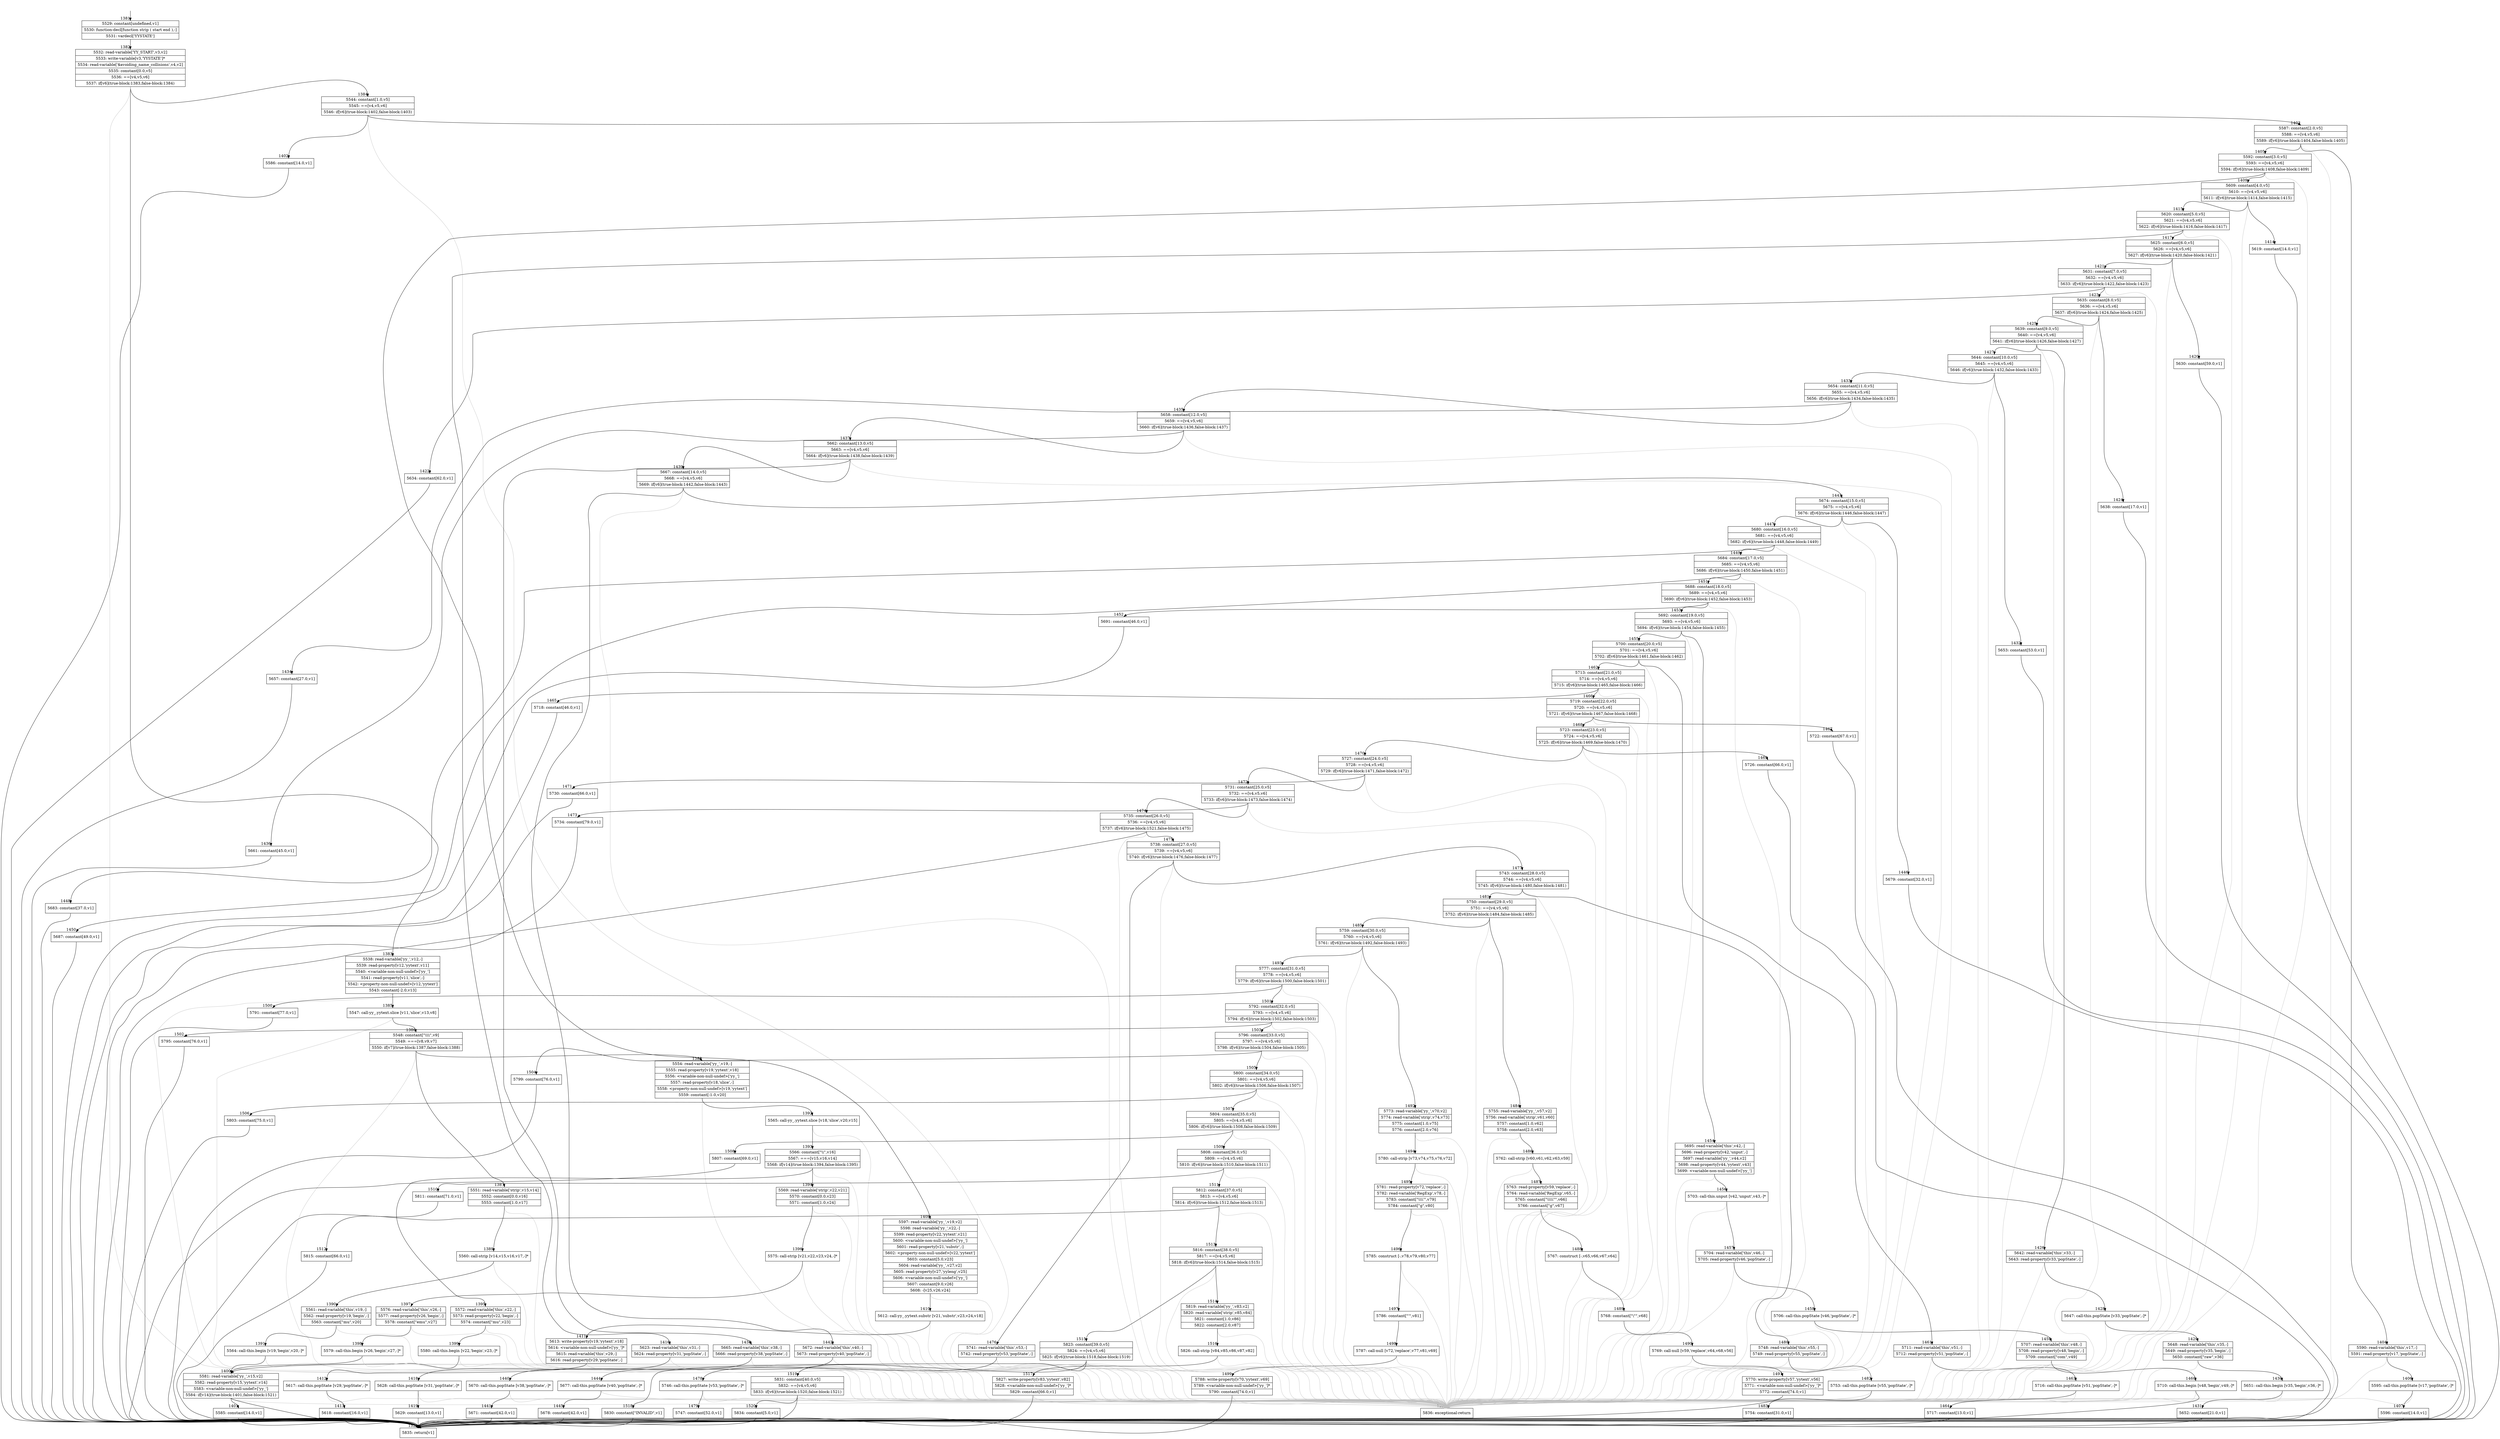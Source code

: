 digraph {
rankdir="TD"
BB_entry103[shape=none,label=""];
BB_entry103 -> BB1381 [tailport=s, headport=n, headlabel="    1381"]
BB1381 [shape=record label="{5529: constant[undefined,v1]|5530: function-decl[function strip ( start end ),-]|5531: vardecl['YYSTATE']}" ] 
BB1381 -> BB1382 [tailport=s, headport=n, headlabel="      1382"]
BB1382 [shape=record label="{5532: read-variable['YY_START',v3,v2]|5533: write-variable[v3,'YYSTATE']*|5534: read-variable['$avoiding_name_collisions',v4,v2]|5535: constant[0.0,v5]|5536: ==[v4,v5,v6]|5537: if[v6](true-block:1383,false-block:1384)}" ] 
BB1382 -> BB1383 [tailport=s, headport=n, headlabel="      1383"]
BB1382 -> BB1384 [tailport=s, headport=n, headlabel="      1384"]
BB1382 -> BB1522 [tailport=s, headport=n, color=gray, headlabel="      1522"]
BB1383 [shape=record label="{5538: read-variable['yy_',v12,-]|5539: read-property[v12,'yytext',v11]|5540: \<variable-non-null-undef\>['yy_']|5541: read-property[v11,'slice',-]|5542: \<property-non-null-undef\>[v12,'yytext']|5543: constant[-2.0,v13]}" ] 
BB1383 -> BB1385 [tailport=s, headport=n, headlabel="      1385"]
BB1383 -> BB1522 [tailport=s, headport=n, color=gray]
BB1384 [shape=record label="{5544: constant[1.0,v5]|5545: ==[v4,v5,v6]|5546: if[v6](true-block:1402,false-block:1403)}" ] 
BB1384 -> BB1402 [tailport=s, headport=n, headlabel="      1402"]
BB1384 -> BB1403 [tailport=s, headport=n, headlabel="      1403"]
BB1384 -> BB1522 [tailport=s, headport=n, color=gray]
BB1385 [shape=record label="{5547: call-yy_.yytext.slice [v11,'slice',v13,v8]}" ] 
BB1385 -> BB1386 [tailport=s, headport=n, headlabel="      1386"]
BB1385 -> BB1522 [tailport=s, headport=n, color=gray]
BB1386 [shape=record label="{5548: constant[\"\\\\\\\\\",v9]|5549: ===[v8,v9,v7]|5550: if[v7](true-block:1387,false-block:1388)}" ] 
BB1386 -> BB1387 [tailport=s, headport=n, headlabel="      1387"]
BB1386 -> BB1388 [tailport=s, headport=n, headlabel="      1388"]
BB1386 -> BB1522 [tailport=s, headport=n, color=gray]
BB1387 [shape=record label="{5551: read-variable['strip',v15,v14]|5552: constant[0.0,v16]|5553: constant[1.0,v17]}" ] 
BB1387 -> BB1389 [tailport=s, headport=n, headlabel="      1389"]
BB1387 -> BB1522 [tailport=s, headport=n, color=gray]
BB1388 [shape=record label="{5554: read-variable['yy_',v19,-]|5555: read-property[v19,'yytext',v18]|5556: \<variable-non-null-undef\>['yy_']|5557: read-property[v18,'slice',-]|5558: \<property-non-null-undef\>[v19,'yytext']|5559: constant[-1.0,v20]}" ] 
BB1388 -> BB1392 [tailport=s, headport=n, headlabel="      1392"]
BB1388 -> BB1522 [tailport=s, headport=n, color=gray]
BB1389 [shape=record label="{5560: call-strip [v14,v15,v16,v17,-]*}" ] 
BB1389 -> BB1390 [tailport=s, headport=n, headlabel="      1390"]
BB1389 -> BB1522 [tailport=s, headport=n, color=gray]
BB1390 [shape=record label="{5561: read-variable['this',v19,-]|5562: read-property[v19,'begin',-]|5563: constant[\"mu\",v20]}" ] 
BB1390 -> BB1391 [tailport=s, headport=n, headlabel="      1391"]
BB1390 -> BB1522 [tailport=s, headport=n, color=gray]
BB1391 [shape=record label="{5564: call-this.begin [v19,'begin',v20,-]*}" ] 
BB1391 -> BB1400 [tailport=s, headport=n, headlabel="      1400"]
BB1391 -> BB1522 [tailport=s, headport=n, color=gray]
BB1392 [shape=record label="{5565: call-yy_.yytext.slice [v18,'slice',v20,v15]}" ] 
BB1392 -> BB1393 [tailport=s, headport=n, headlabel="      1393"]
BB1392 -> BB1522 [tailport=s, headport=n, color=gray]
BB1393 [shape=record label="{5566: constant[\"\\\\\",v16]|5567: ===[v15,v16,v14]|5568: if[v14](true-block:1394,false-block:1395)}" ] 
BB1393 -> BB1394 [tailport=s, headport=n, headlabel="      1394"]
BB1393 -> BB1395 [tailport=s, headport=n, headlabel="      1395"]
BB1393 -> BB1522 [tailport=s, headport=n, color=gray]
BB1394 [shape=record label="{5569: read-variable['strip',v22,v21]|5570: constant[0.0,v23]|5571: constant[1.0,v24]}" ] 
BB1394 -> BB1396 [tailport=s, headport=n, headlabel="      1396"]
BB1394 -> BB1522 [tailport=s, headport=n, color=gray]
BB1395 [shape=record label="{5572: read-variable['this',v22,-]|5573: read-property[v22,'begin',-]|5574: constant[\"mu\",v23]}" ] 
BB1395 -> BB1399 [tailport=s, headport=n, headlabel="      1399"]
BB1395 -> BB1522 [tailport=s, headport=n, color=gray]
BB1396 [shape=record label="{5575: call-strip [v21,v22,v23,v24,-]*}" ] 
BB1396 -> BB1397 [tailport=s, headport=n, headlabel="      1397"]
BB1396 -> BB1522 [tailport=s, headport=n, color=gray]
BB1397 [shape=record label="{5576: read-variable['this',v26,-]|5577: read-property[v26,'begin',-]|5578: constant[\"emu\",v27]}" ] 
BB1397 -> BB1398 [tailport=s, headport=n, headlabel="      1398"]
BB1397 -> BB1522 [tailport=s, headport=n, color=gray]
BB1398 [shape=record label="{5579: call-this.begin [v26,'begin',v27,-]*}" ] 
BB1398 -> BB1400 [tailport=s, headport=n]
BB1398 -> BB1522 [tailport=s, headport=n, color=gray]
BB1399 [shape=record label="{5580: call-this.begin [v22,'begin',v23,-]*}" ] 
BB1399 -> BB1400 [tailport=s, headport=n]
BB1399 -> BB1522 [tailport=s, headport=n, color=gray]
BB1400 [shape=record label="{5581: read-variable['yy_',v15,v2]|5582: read-property[v15,'yytext',v14]|5583: \<variable-non-null-undef\>['yy_']|5584: if[v14](true-block:1401,false-block:1521)}" ] 
BB1400 -> BB1401 [tailport=s, headport=n, headlabel="      1401"]
BB1400 -> BB1521 [tailport=s, headport=n, headlabel="      1521"]
BB1400 -> BB1522 [tailport=s, headport=n, color=gray]
BB1401 [shape=record label="{5585: constant[14.0,v1]}" ] 
BB1401 -> BB1521 [tailport=s, headport=n]
BB1402 [shape=record label="{5586: constant[14.0,v1]}" ] 
BB1402 -> BB1521 [tailport=s, headport=n]
BB1403 [shape=record label="{5587: constant[2.0,v5]|5588: ==[v4,v5,v6]|5589: if[v6](true-block:1404,false-block:1405)}" ] 
BB1403 -> BB1404 [tailport=s, headport=n, headlabel="      1404"]
BB1403 -> BB1405 [tailport=s, headport=n, headlabel="      1405"]
BB1403 -> BB1522 [tailport=s, headport=n, color=gray]
BB1404 [shape=record label="{5590: read-variable['this',v17,-]|5591: read-property[v17,'popState',-]}" ] 
BB1404 -> BB1406 [tailport=s, headport=n, headlabel="      1406"]
BB1404 -> BB1522 [tailport=s, headport=n, color=gray]
BB1405 [shape=record label="{5592: constant[3.0,v5]|5593: ==[v4,v5,v6]|5594: if[v6](true-block:1408,false-block:1409)}" ] 
BB1405 -> BB1408 [tailport=s, headport=n, headlabel="      1408"]
BB1405 -> BB1409 [tailport=s, headport=n, headlabel="      1409"]
BB1405 -> BB1522 [tailport=s, headport=n, color=gray]
BB1406 [shape=record label="{5595: call-this.popState [v17,'popState',-]*}" ] 
BB1406 -> BB1407 [tailport=s, headport=n, headlabel="      1407"]
BB1406 -> BB1522 [tailport=s, headport=n, color=gray]
BB1407 [shape=record label="{5596: constant[14.0,v1]}" ] 
BB1407 -> BB1521 [tailport=s, headport=n]
BB1408 [shape=record label="{5597: read-variable['yy_',v19,v2]|5598: read-variable['yy_',v22,-]|5599: read-property[v22,'yytext',v21]|5600: \<variable-non-null-undef\>['yy_']|5601: read-property[v21,'substr',-]|5602: \<property-non-null-undef\>[v22,'yytext']|5603: constant[5.0,v23]|5604: read-variable['yy_',v27,v2]|5605: read-property[v27,'yyleng',v25]|5606: \<variable-non-null-undef\>['yy_']|5607: constant[9.0,v26]|5608: -[v25,v26,v24]}" ] 
BB1408 -> BB1410 [tailport=s, headport=n, headlabel="      1410"]
BB1408 -> BB1522 [tailport=s, headport=n, color=gray]
BB1409 [shape=record label="{5609: constant[4.0,v5]|5610: ==[v4,v5,v6]|5611: if[v6](true-block:1414,false-block:1415)}" ] 
BB1409 -> BB1414 [tailport=s, headport=n, headlabel="      1414"]
BB1409 -> BB1415 [tailport=s, headport=n, headlabel="      1415"]
BB1409 -> BB1522 [tailport=s, headport=n, color=gray]
BB1410 [shape=record label="{5612: call-yy_.yytext.substr [v21,'substr',v23,v24,v18]}" ] 
BB1410 -> BB1411 [tailport=s, headport=n, headlabel="      1411"]
BB1410 -> BB1522 [tailport=s, headport=n, color=gray]
BB1411 [shape=record label="{5613: write-property[v19,'yytext',v18]|5614: \<variable-non-null-undef\>['yy_']*|5615: read-variable['this',v29,-]|5616: read-property[v29,'popState',-]}" ] 
BB1411 -> BB1412 [tailport=s, headport=n, headlabel="      1412"]
BB1411 -> BB1522 [tailport=s, headport=n, color=gray]
BB1412 [shape=record label="{5617: call-this.popState [v29,'popState',-]*}" ] 
BB1412 -> BB1413 [tailport=s, headport=n, headlabel="      1413"]
BB1412 -> BB1522 [tailport=s, headport=n, color=gray]
BB1413 [shape=record label="{5618: constant[16.0,v1]}" ] 
BB1413 -> BB1521 [tailport=s, headport=n]
BB1414 [shape=record label="{5619: constant[14.0,v1]}" ] 
BB1414 -> BB1521 [tailport=s, headport=n]
BB1415 [shape=record label="{5620: constant[5.0,v5]|5621: ==[v4,v5,v6]|5622: if[v6](true-block:1416,false-block:1417)}" ] 
BB1415 -> BB1416 [tailport=s, headport=n, headlabel="      1416"]
BB1415 -> BB1417 [tailport=s, headport=n, headlabel="      1417"]
BB1415 -> BB1522 [tailport=s, headport=n, color=gray]
BB1416 [shape=record label="{5623: read-variable['this',v31,-]|5624: read-property[v31,'popState',-]}" ] 
BB1416 -> BB1418 [tailport=s, headport=n, headlabel="      1418"]
BB1416 -> BB1522 [tailport=s, headport=n, color=gray]
BB1417 [shape=record label="{5625: constant[6.0,v5]|5626: ==[v4,v5,v6]|5627: if[v6](true-block:1420,false-block:1421)}" ] 
BB1417 -> BB1420 [tailport=s, headport=n, headlabel="      1420"]
BB1417 -> BB1421 [tailport=s, headport=n, headlabel="      1421"]
BB1417 -> BB1522 [tailport=s, headport=n, color=gray]
BB1418 [shape=record label="{5628: call-this.popState [v31,'popState',-]*}" ] 
BB1418 -> BB1419 [tailport=s, headport=n, headlabel="      1419"]
BB1418 -> BB1522 [tailport=s, headport=n, color=gray]
BB1419 [shape=record label="{5629: constant[13.0,v1]}" ] 
BB1419 -> BB1521 [tailport=s, headport=n]
BB1420 [shape=record label="{5630: constant[59.0,v1]}" ] 
BB1420 -> BB1521 [tailport=s, headport=n]
BB1421 [shape=record label="{5631: constant[7.0,v5]|5632: ==[v4,v5,v6]|5633: if[v6](true-block:1422,false-block:1423)}" ] 
BB1421 -> BB1422 [tailport=s, headport=n, headlabel="      1422"]
BB1421 -> BB1423 [tailport=s, headport=n, headlabel="      1423"]
BB1421 -> BB1522 [tailport=s, headport=n, color=gray]
BB1422 [shape=record label="{5634: constant[62.0,v1]}" ] 
BB1422 -> BB1521 [tailport=s, headport=n]
BB1423 [shape=record label="{5635: constant[8.0,v5]|5636: ==[v4,v5,v6]|5637: if[v6](true-block:1424,false-block:1425)}" ] 
BB1423 -> BB1424 [tailport=s, headport=n, headlabel="      1424"]
BB1423 -> BB1425 [tailport=s, headport=n, headlabel="      1425"]
BB1423 -> BB1522 [tailport=s, headport=n, color=gray]
BB1424 [shape=record label="{5638: constant[17.0,v1]}" ] 
BB1424 -> BB1521 [tailport=s, headport=n]
BB1425 [shape=record label="{5639: constant[9.0,v5]|5640: ==[v4,v5,v6]|5641: if[v6](true-block:1426,false-block:1427)}" ] 
BB1425 -> BB1426 [tailport=s, headport=n, headlabel="      1426"]
BB1425 -> BB1427 [tailport=s, headport=n, headlabel="      1427"]
BB1425 -> BB1522 [tailport=s, headport=n, color=gray]
BB1426 [shape=record label="{5642: read-variable['this',v33,-]|5643: read-property[v33,'popState',-]}" ] 
BB1426 -> BB1428 [tailport=s, headport=n, headlabel="      1428"]
BB1426 -> BB1522 [tailport=s, headport=n, color=gray]
BB1427 [shape=record label="{5644: constant[10.0,v5]|5645: ==[v4,v5,v6]|5646: if[v6](true-block:1432,false-block:1433)}" ] 
BB1427 -> BB1432 [tailport=s, headport=n, headlabel="      1432"]
BB1427 -> BB1433 [tailport=s, headport=n, headlabel="      1433"]
BB1427 -> BB1522 [tailport=s, headport=n, color=gray]
BB1428 [shape=record label="{5647: call-this.popState [v33,'popState',-]*}" ] 
BB1428 -> BB1429 [tailport=s, headport=n, headlabel="      1429"]
BB1428 -> BB1522 [tailport=s, headport=n, color=gray]
BB1429 [shape=record label="{5648: read-variable['this',v35,-]|5649: read-property[v35,'begin',-]|5650: constant[\"raw\",v36]}" ] 
BB1429 -> BB1430 [tailport=s, headport=n, headlabel="      1430"]
BB1429 -> BB1522 [tailport=s, headport=n, color=gray]
BB1430 [shape=record label="{5651: call-this.begin [v35,'begin',v36,-]*}" ] 
BB1430 -> BB1431 [tailport=s, headport=n, headlabel="      1431"]
BB1430 -> BB1522 [tailport=s, headport=n, color=gray]
BB1431 [shape=record label="{5652: constant[21.0,v1]}" ] 
BB1431 -> BB1521 [tailport=s, headport=n]
BB1432 [shape=record label="{5653: constant[53.0,v1]}" ] 
BB1432 -> BB1521 [tailport=s, headport=n]
BB1433 [shape=record label="{5654: constant[11.0,v5]|5655: ==[v4,v5,v6]|5656: if[v6](true-block:1434,false-block:1435)}" ] 
BB1433 -> BB1434 [tailport=s, headport=n, headlabel="      1434"]
BB1433 -> BB1435 [tailport=s, headport=n, headlabel="      1435"]
BB1433 -> BB1522 [tailport=s, headport=n, color=gray]
BB1434 [shape=record label="{5657: constant[27.0,v1]}" ] 
BB1434 -> BB1521 [tailport=s, headport=n]
BB1435 [shape=record label="{5658: constant[12.0,v5]|5659: ==[v4,v5,v6]|5660: if[v6](true-block:1436,false-block:1437)}" ] 
BB1435 -> BB1436 [tailport=s, headport=n, headlabel="      1436"]
BB1435 -> BB1437 [tailport=s, headport=n, headlabel="      1437"]
BB1435 -> BB1522 [tailport=s, headport=n, color=gray]
BB1436 [shape=record label="{5661: constant[45.0,v1]}" ] 
BB1436 -> BB1521 [tailport=s, headport=n]
BB1437 [shape=record label="{5662: constant[13.0,v5]|5663: ==[v4,v5,v6]|5664: if[v6](true-block:1438,false-block:1439)}" ] 
BB1437 -> BB1438 [tailport=s, headport=n, headlabel="      1438"]
BB1437 -> BB1439 [tailport=s, headport=n, headlabel="      1439"]
BB1437 -> BB1522 [tailport=s, headport=n, color=gray]
BB1438 [shape=record label="{5665: read-variable['this',v38,-]|5666: read-property[v38,'popState',-]}" ] 
BB1438 -> BB1440 [tailport=s, headport=n, headlabel="      1440"]
BB1438 -> BB1522 [tailport=s, headport=n, color=gray]
BB1439 [shape=record label="{5667: constant[14.0,v5]|5668: ==[v4,v5,v6]|5669: if[v6](true-block:1442,false-block:1443)}" ] 
BB1439 -> BB1442 [tailport=s, headport=n, headlabel="      1442"]
BB1439 -> BB1443 [tailport=s, headport=n, headlabel="      1443"]
BB1439 -> BB1522 [tailport=s, headport=n, color=gray]
BB1440 [shape=record label="{5670: call-this.popState [v38,'popState',-]*}" ] 
BB1440 -> BB1441 [tailport=s, headport=n, headlabel="      1441"]
BB1440 -> BB1522 [tailport=s, headport=n, color=gray]
BB1441 [shape=record label="{5671: constant[42.0,v1]}" ] 
BB1441 -> BB1521 [tailport=s, headport=n]
BB1442 [shape=record label="{5672: read-variable['this',v40,-]|5673: read-property[v40,'popState',-]}" ] 
BB1442 -> BB1444 [tailport=s, headport=n, headlabel="      1444"]
BB1442 -> BB1522 [tailport=s, headport=n, color=gray]
BB1443 [shape=record label="{5674: constant[15.0,v5]|5675: ==[v4,v5,v6]|5676: if[v6](true-block:1446,false-block:1447)}" ] 
BB1443 -> BB1446 [tailport=s, headport=n, headlabel="      1446"]
BB1443 -> BB1447 [tailport=s, headport=n, headlabel="      1447"]
BB1443 -> BB1522 [tailport=s, headport=n, color=gray]
BB1444 [shape=record label="{5677: call-this.popState [v40,'popState',-]*}" ] 
BB1444 -> BB1445 [tailport=s, headport=n, headlabel="      1445"]
BB1444 -> BB1522 [tailport=s, headport=n, color=gray]
BB1445 [shape=record label="{5678: constant[42.0,v1]}" ] 
BB1445 -> BB1521 [tailport=s, headport=n]
BB1446 [shape=record label="{5679: constant[32.0,v1]}" ] 
BB1446 -> BB1521 [tailport=s, headport=n]
BB1447 [shape=record label="{5680: constant[16.0,v5]|5681: ==[v4,v5,v6]|5682: if[v6](true-block:1448,false-block:1449)}" ] 
BB1447 -> BB1448 [tailport=s, headport=n, headlabel="      1448"]
BB1447 -> BB1449 [tailport=s, headport=n, headlabel="      1449"]
BB1447 -> BB1522 [tailport=s, headport=n, color=gray]
BB1448 [shape=record label="{5683: constant[37.0,v1]}" ] 
BB1448 -> BB1521 [tailport=s, headport=n]
BB1449 [shape=record label="{5684: constant[17.0,v5]|5685: ==[v4,v5,v6]|5686: if[v6](true-block:1450,false-block:1451)}" ] 
BB1449 -> BB1450 [tailport=s, headport=n, headlabel="      1450"]
BB1449 -> BB1451 [tailport=s, headport=n, headlabel="      1451"]
BB1449 -> BB1522 [tailport=s, headport=n, color=gray]
BB1450 [shape=record label="{5687: constant[49.0,v1]}" ] 
BB1450 -> BB1521 [tailport=s, headport=n]
BB1451 [shape=record label="{5688: constant[18.0,v5]|5689: ==[v4,v5,v6]|5690: if[v6](true-block:1452,false-block:1453)}" ] 
BB1451 -> BB1452 [tailport=s, headport=n, headlabel="      1452"]
BB1451 -> BB1453 [tailport=s, headport=n, headlabel="      1453"]
BB1451 -> BB1522 [tailport=s, headport=n, color=gray]
BB1452 [shape=record label="{5691: constant[46.0,v1]}" ] 
BB1452 -> BB1521 [tailport=s, headport=n]
BB1453 [shape=record label="{5692: constant[19.0,v5]|5693: ==[v4,v5,v6]|5694: if[v6](true-block:1454,false-block:1455)}" ] 
BB1453 -> BB1454 [tailport=s, headport=n, headlabel="      1454"]
BB1453 -> BB1455 [tailport=s, headport=n, headlabel="      1455"]
BB1453 -> BB1522 [tailport=s, headport=n, color=gray]
BB1454 [shape=record label="{5695: read-variable['this',v42,-]|5696: read-property[v42,'unput',-]|5697: read-variable['yy_',v44,v2]|5698: read-property[v44,'yytext',v43]|5699: \<variable-non-null-undef\>['yy_']}" ] 
BB1454 -> BB1456 [tailport=s, headport=n, headlabel="      1456"]
BB1454 -> BB1522 [tailport=s, headport=n, color=gray]
BB1455 [shape=record label="{5700: constant[20.0,v5]|5701: ==[v4,v5,v6]|5702: if[v6](true-block:1461,false-block:1462)}" ] 
BB1455 -> BB1461 [tailport=s, headport=n, headlabel="      1461"]
BB1455 -> BB1462 [tailport=s, headport=n, headlabel="      1462"]
BB1455 -> BB1522 [tailport=s, headport=n, color=gray]
BB1456 [shape=record label="{5703: call-this.unput [v42,'unput',v43,-]*}" ] 
BB1456 -> BB1457 [tailport=s, headport=n, headlabel="      1457"]
BB1456 -> BB1522 [tailport=s, headport=n, color=gray]
BB1457 [shape=record label="{5704: read-variable['this',v46,-]|5705: read-property[v46,'popState',-]}" ] 
BB1457 -> BB1458 [tailport=s, headport=n, headlabel="      1458"]
BB1457 -> BB1522 [tailport=s, headport=n, color=gray]
BB1458 [shape=record label="{5706: call-this.popState [v46,'popState',-]*}" ] 
BB1458 -> BB1459 [tailport=s, headport=n, headlabel="      1459"]
BB1458 -> BB1522 [tailport=s, headport=n, color=gray]
BB1459 [shape=record label="{5707: read-variable['this',v48,-]|5708: read-property[v48,'begin',-]|5709: constant[\"com\",v49]}" ] 
BB1459 -> BB1460 [tailport=s, headport=n, headlabel="      1460"]
BB1459 -> BB1522 [tailport=s, headport=n, color=gray]
BB1460 [shape=record label="{5710: call-this.begin [v48,'begin',v49,-]*}" ] 
BB1460 -> BB1521 [tailport=s, headport=n]
BB1460 -> BB1522 [tailport=s, headport=n, color=gray]
BB1461 [shape=record label="{5711: read-variable['this',v51,-]|5712: read-property[v51,'popState',-]}" ] 
BB1461 -> BB1463 [tailport=s, headport=n, headlabel="      1463"]
BB1461 -> BB1522 [tailport=s, headport=n, color=gray]
BB1462 [shape=record label="{5713: constant[21.0,v5]|5714: ==[v4,v5,v6]|5715: if[v6](true-block:1465,false-block:1466)}" ] 
BB1462 -> BB1465 [tailport=s, headport=n, headlabel="      1465"]
BB1462 -> BB1466 [tailport=s, headport=n, headlabel="      1466"]
BB1462 -> BB1522 [tailport=s, headport=n, color=gray]
BB1463 [shape=record label="{5716: call-this.popState [v51,'popState',-]*}" ] 
BB1463 -> BB1464 [tailport=s, headport=n, headlabel="      1464"]
BB1463 -> BB1522 [tailport=s, headport=n, color=gray]
BB1464 [shape=record label="{5717: constant[13.0,v1]}" ] 
BB1464 -> BB1521 [tailport=s, headport=n]
BB1465 [shape=record label="{5718: constant[46.0,v1]}" ] 
BB1465 -> BB1521 [tailport=s, headport=n]
BB1466 [shape=record label="{5719: constant[22.0,v5]|5720: ==[v4,v5,v6]|5721: if[v6](true-block:1467,false-block:1468)}" ] 
BB1466 -> BB1467 [tailport=s, headport=n, headlabel="      1467"]
BB1466 -> BB1468 [tailport=s, headport=n, headlabel="      1468"]
BB1466 -> BB1522 [tailport=s, headport=n, color=gray]
BB1467 [shape=record label="{5722: constant[67.0,v1]}" ] 
BB1467 -> BB1521 [tailport=s, headport=n]
BB1468 [shape=record label="{5723: constant[23.0,v5]|5724: ==[v4,v5,v6]|5725: if[v6](true-block:1469,false-block:1470)}" ] 
BB1468 -> BB1469 [tailport=s, headport=n, headlabel="      1469"]
BB1468 -> BB1470 [tailport=s, headport=n, headlabel="      1470"]
BB1468 -> BB1522 [tailport=s, headport=n, color=gray]
BB1469 [shape=record label="{5726: constant[66.0,v1]}" ] 
BB1469 -> BB1521 [tailport=s, headport=n]
BB1470 [shape=record label="{5727: constant[24.0,v5]|5728: ==[v4,v5,v6]|5729: if[v6](true-block:1471,false-block:1472)}" ] 
BB1470 -> BB1471 [tailport=s, headport=n, headlabel="      1471"]
BB1470 -> BB1472 [tailport=s, headport=n, headlabel="      1472"]
BB1470 -> BB1522 [tailport=s, headport=n, color=gray]
BB1471 [shape=record label="{5730: constant[66.0,v1]}" ] 
BB1471 -> BB1521 [tailport=s, headport=n]
BB1472 [shape=record label="{5731: constant[25.0,v5]|5732: ==[v4,v5,v6]|5733: if[v6](true-block:1473,false-block:1474)}" ] 
BB1472 -> BB1473 [tailport=s, headport=n, headlabel="      1473"]
BB1472 -> BB1474 [tailport=s, headport=n, headlabel="      1474"]
BB1472 -> BB1522 [tailport=s, headport=n, color=gray]
BB1473 [shape=record label="{5734: constant[79.0,v1]}" ] 
BB1473 -> BB1521 [tailport=s, headport=n]
BB1474 [shape=record label="{5735: constant[26.0,v5]|5736: ==[v4,v5,v6]|5737: if[v6](true-block:1521,false-block:1475)}" ] 
BB1474 -> BB1521 [tailport=s, headport=n]
BB1474 -> BB1475 [tailport=s, headport=n, headlabel="      1475"]
BB1474 -> BB1522 [tailport=s, headport=n, color=gray]
BB1475 [shape=record label="{5738: constant[27.0,v5]|5739: ==[v4,v5,v6]|5740: if[v6](true-block:1476,false-block:1477)}" ] 
BB1475 -> BB1476 [tailport=s, headport=n, headlabel="      1476"]
BB1475 -> BB1477 [tailport=s, headport=n, headlabel="      1477"]
BB1475 -> BB1522 [tailport=s, headport=n, color=gray]
BB1476 [shape=record label="{5741: read-variable['this',v53,-]|5742: read-property[v53,'popState',-]}" ] 
BB1476 -> BB1478 [tailport=s, headport=n, headlabel="      1478"]
BB1476 -> BB1522 [tailport=s, headport=n, color=gray]
BB1477 [shape=record label="{5743: constant[28.0,v5]|5744: ==[v4,v5,v6]|5745: if[v6](true-block:1480,false-block:1481)}" ] 
BB1477 -> BB1480 [tailport=s, headport=n, headlabel="      1480"]
BB1477 -> BB1481 [tailport=s, headport=n, headlabel="      1481"]
BB1477 -> BB1522 [tailport=s, headport=n, color=gray]
BB1478 [shape=record label="{5746: call-this.popState [v53,'popState',-]*}" ] 
BB1478 -> BB1479 [tailport=s, headport=n, headlabel="      1479"]
BB1478 -> BB1522 [tailport=s, headport=n, color=gray]
BB1479 [shape=record label="{5747: constant[52.0,v1]}" ] 
BB1479 -> BB1521 [tailport=s, headport=n]
BB1480 [shape=record label="{5748: read-variable['this',v55,-]|5749: read-property[v55,'popState',-]}" ] 
BB1480 -> BB1482 [tailport=s, headport=n, headlabel="      1482"]
BB1480 -> BB1522 [tailport=s, headport=n, color=gray]
BB1481 [shape=record label="{5750: constant[29.0,v5]|5751: ==[v4,v5,v6]|5752: if[v6](true-block:1484,false-block:1485)}" ] 
BB1481 -> BB1484 [tailport=s, headport=n, headlabel="      1484"]
BB1481 -> BB1485 [tailport=s, headport=n, headlabel="      1485"]
BB1481 -> BB1522 [tailport=s, headport=n, color=gray]
BB1482 [shape=record label="{5753: call-this.popState [v55,'popState',-]*}" ] 
BB1482 -> BB1483 [tailport=s, headport=n, headlabel="      1483"]
BB1482 -> BB1522 [tailport=s, headport=n, color=gray]
BB1483 [shape=record label="{5754: constant[31.0,v1]}" ] 
BB1483 -> BB1521 [tailport=s, headport=n]
BB1484 [shape=record label="{5755: read-variable['yy_',v57,v2]|5756: read-variable['strip',v61,v60]|5757: constant[1.0,v62]|5758: constant[2.0,v63]}" ] 
BB1484 -> BB1486 [tailport=s, headport=n, headlabel="      1486"]
BB1484 -> BB1522 [tailport=s, headport=n, color=gray]
BB1485 [shape=record label="{5759: constant[30.0,v5]|5760: ==[v4,v5,v6]|5761: if[v6](true-block:1492,false-block:1493)}" ] 
BB1485 -> BB1492 [tailport=s, headport=n, headlabel="      1492"]
BB1485 -> BB1493 [tailport=s, headport=n, headlabel="      1493"]
BB1485 -> BB1522 [tailport=s, headport=n, color=gray]
BB1486 [shape=record label="{5762: call-strip [v60,v61,v62,v63,v59]}" ] 
BB1486 -> BB1487 [tailport=s, headport=n, headlabel="      1487"]
BB1486 -> BB1522 [tailport=s, headport=n, color=gray]
BB1487 [shape=record label="{5763: read-property[v59,'replace',-]|5764: read-variable['RegExp',v65,-]|5765: constant[\"\\\\\\\\\\\"\",v66]|5766: constant[\"g\",v67]}" ] 
BB1487 -> BB1488 [tailport=s, headport=n, headlabel="      1488"]
BB1487 -> BB1522 [tailport=s, headport=n, color=gray]
BB1488 [shape=record label="{5767: construct [-,v65,v66,v67,v64]}" ] 
BB1488 -> BB1489 [tailport=s, headport=n, headlabel="      1489"]
BB1488 -> BB1522 [tailport=s, headport=n, color=gray]
BB1489 [shape=record label="{5768: constant[\"\\\"\",v68]}" ] 
BB1489 -> BB1490 [tailport=s, headport=n, headlabel="      1490"]
BB1490 [shape=record label="{5769: call-null [v59,'replace',v64,v68,v56]}" ] 
BB1490 -> BB1491 [tailport=s, headport=n, headlabel="      1491"]
BB1490 -> BB1522 [tailport=s, headport=n, color=gray]
BB1491 [shape=record label="{5770: write-property[v57,'yytext',v56]|5771: \<variable-non-null-undef\>['yy_']*|5772: constant[74.0,v1]}" ] 
BB1491 -> BB1521 [tailport=s, headport=n]
BB1491 -> BB1522 [tailport=s, headport=n, color=gray]
BB1492 [shape=record label="{5773: read-variable['yy_',v70,v2]|5774: read-variable['strip',v74,v73]|5775: constant[1.0,v75]|5776: constant[2.0,v76]}" ] 
BB1492 -> BB1494 [tailport=s, headport=n, headlabel="      1494"]
BB1492 -> BB1522 [tailport=s, headport=n, color=gray]
BB1493 [shape=record label="{5777: constant[31.0,v5]|5778: ==[v4,v5,v6]|5779: if[v6](true-block:1500,false-block:1501)}" ] 
BB1493 -> BB1500 [tailport=s, headport=n, headlabel="      1500"]
BB1493 -> BB1501 [tailport=s, headport=n, headlabel="      1501"]
BB1493 -> BB1522 [tailport=s, headport=n, color=gray]
BB1494 [shape=record label="{5780: call-strip [v73,v74,v75,v76,v72]}" ] 
BB1494 -> BB1495 [tailport=s, headport=n, headlabel="      1495"]
BB1494 -> BB1522 [tailport=s, headport=n, color=gray]
BB1495 [shape=record label="{5781: read-property[v72,'replace',-]|5782: read-variable['RegExp',v78,-]|5783: constant[\"\\\\\\\\'\",v79]|5784: constant[\"g\",v80]}" ] 
BB1495 -> BB1496 [tailport=s, headport=n, headlabel="      1496"]
BB1495 -> BB1522 [tailport=s, headport=n, color=gray]
BB1496 [shape=record label="{5785: construct [-,v78,v79,v80,v77]}" ] 
BB1496 -> BB1497 [tailport=s, headport=n, headlabel="      1497"]
BB1496 -> BB1522 [tailport=s, headport=n, color=gray]
BB1497 [shape=record label="{5786: constant[\"'\",v81]}" ] 
BB1497 -> BB1498 [tailport=s, headport=n, headlabel="      1498"]
BB1498 [shape=record label="{5787: call-null [v72,'replace',v77,v81,v69]}" ] 
BB1498 -> BB1499 [tailport=s, headport=n, headlabel="      1499"]
BB1498 -> BB1522 [tailport=s, headport=n, color=gray]
BB1499 [shape=record label="{5788: write-property[v70,'yytext',v69]|5789: \<variable-non-null-undef\>['yy_']*|5790: constant[74.0,v1]}" ] 
BB1499 -> BB1521 [tailport=s, headport=n]
BB1499 -> BB1522 [tailport=s, headport=n, color=gray]
BB1500 [shape=record label="{5791: constant[77.0,v1]}" ] 
BB1500 -> BB1521 [tailport=s, headport=n]
BB1501 [shape=record label="{5792: constant[32.0,v5]|5793: ==[v4,v5,v6]|5794: if[v6](true-block:1502,false-block:1503)}" ] 
BB1501 -> BB1502 [tailport=s, headport=n, headlabel="      1502"]
BB1501 -> BB1503 [tailport=s, headport=n, headlabel="      1503"]
BB1501 -> BB1522 [tailport=s, headport=n, color=gray]
BB1502 [shape=record label="{5795: constant[76.0,v1]}" ] 
BB1502 -> BB1521 [tailport=s, headport=n]
BB1503 [shape=record label="{5796: constant[33.0,v5]|5797: ==[v4,v5,v6]|5798: if[v6](true-block:1504,false-block:1505)}" ] 
BB1503 -> BB1504 [tailport=s, headport=n, headlabel="      1504"]
BB1503 -> BB1505 [tailport=s, headport=n, headlabel="      1505"]
BB1503 -> BB1522 [tailport=s, headport=n, color=gray]
BB1504 [shape=record label="{5799: constant[76.0,v1]}" ] 
BB1504 -> BB1521 [tailport=s, headport=n]
BB1505 [shape=record label="{5800: constant[34.0,v5]|5801: ==[v4,v5,v6]|5802: if[v6](true-block:1506,false-block:1507)}" ] 
BB1505 -> BB1506 [tailport=s, headport=n, headlabel="      1506"]
BB1505 -> BB1507 [tailport=s, headport=n, headlabel="      1507"]
BB1505 -> BB1522 [tailport=s, headport=n, color=gray]
BB1506 [shape=record label="{5803: constant[75.0,v1]}" ] 
BB1506 -> BB1521 [tailport=s, headport=n]
BB1507 [shape=record label="{5804: constant[35.0,v5]|5805: ==[v4,v5,v6]|5806: if[v6](true-block:1508,false-block:1509)}" ] 
BB1507 -> BB1508 [tailport=s, headport=n, headlabel="      1508"]
BB1507 -> BB1509 [tailport=s, headport=n, headlabel="      1509"]
BB1507 -> BB1522 [tailport=s, headport=n, color=gray]
BB1508 [shape=record label="{5807: constant[69.0,v1]}" ] 
BB1508 -> BB1521 [tailport=s, headport=n]
BB1509 [shape=record label="{5808: constant[36.0,v5]|5809: ==[v4,v5,v6]|5810: if[v6](true-block:1510,false-block:1511)}" ] 
BB1509 -> BB1510 [tailport=s, headport=n, headlabel="      1510"]
BB1509 -> BB1511 [tailport=s, headport=n, headlabel="      1511"]
BB1509 -> BB1522 [tailport=s, headport=n, color=gray]
BB1510 [shape=record label="{5811: constant[71.0,v1]}" ] 
BB1510 -> BB1521 [tailport=s, headport=n]
BB1511 [shape=record label="{5812: constant[37.0,v5]|5813: ==[v4,v5,v6]|5814: if[v6](true-block:1512,false-block:1513)}" ] 
BB1511 -> BB1512 [tailport=s, headport=n, headlabel="      1512"]
BB1511 -> BB1513 [tailport=s, headport=n, headlabel="      1513"]
BB1511 -> BB1522 [tailport=s, headport=n, color=gray]
BB1512 [shape=record label="{5815: constant[66.0,v1]}" ] 
BB1512 -> BB1521 [tailport=s, headport=n]
BB1513 [shape=record label="{5816: constant[38.0,v5]|5817: ==[v4,v5,v6]|5818: if[v6](true-block:1514,false-block:1515)}" ] 
BB1513 -> BB1514 [tailport=s, headport=n, headlabel="      1514"]
BB1513 -> BB1515 [tailport=s, headport=n, headlabel="      1515"]
BB1513 -> BB1522 [tailport=s, headport=n, color=gray]
BB1514 [shape=record label="{5819: read-variable['yy_',v83,v2]|5820: read-variable['strip',v85,v84]|5821: constant[1.0,v86]|5822: constant[2.0,v87]}" ] 
BB1514 -> BB1516 [tailport=s, headport=n, headlabel="      1516"]
BB1514 -> BB1522 [tailport=s, headport=n, color=gray]
BB1515 [shape=record label="{5823: constant[39.0,v5]|5824: ==[v4,v5,v6]|5825: if[v6](true-block:1518,false-block:1519)}" ] 
BB1515 -> BB1518 [tailport=s, headport=n, headlabel="      1518"]
BB1515 -> BB1519 [tailport=s, headport=n, headlabel="      1519"]
BB1515 -> BB1522 [tailport=s, headport=n, color=gray]
BB1516 [shape=record label="{5826: call-strip [v84,v85,v86,v87,v82]}" ] 
BB1516 -> BB1517 [tailport=s, headport=n, headlabel="      1517"]
BB1516 -> BB1522 [tailport=s, headport=n, color=gray]
BB1517 [shape=record label="{5827: write-property[v83,'yytext',v82]|5828: \<variable-non-null-undef\>['yy_']*|5829: constant[66.0,v1]}" ] 
BB1517 -> BB1521 [tailport=s, headport=n]
BB1517 -> BB1522 [tailport=s, headport=n, color=gray]
BB1518 [shape=record label="{5830: constant[\"INVALID\",v1]}" ] 
BB1518 -> BB1521 [tailport=s, headport=n]
BB1519 [shape=record label="{5831: constant[40.0,v5]|5832: ==[v4,v5,v6]|5833: if[v6](true-block:1520,false-block:1521)}" ] 
BB1519 -> BB1520 [tailport=s, headport=n, headlabel="      1520"]
BB1519 -> BB1521 [tailport=s, headport=n]
BB1519 -> BB1522 [tailport=s, headport=n, color=gray]
BB1520 [shape=record label="{5834: constant[5.0,v1]}" ] 
BB1520 -> BB1521 [tailport=s, headport=n]
BB1521 [shape=record label="{5835: return[v1]}" ] 
BB1522 [shape=record label="{5836: exceptional-return}" ] 
//#$~ 1423
}
